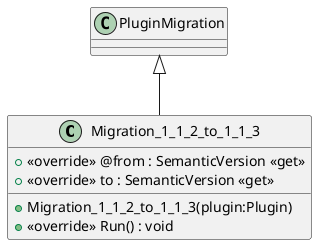 @startuml
class Migration_1_1_2_to_1_1_3 {
    + Migration_1_1_2_to_1_1_3(plugin:Plugin)
    + <<override>> @from : SemanticVersion <<get>>
    + <<override>> to : SemanticVersion <<get>>
    + <<override>> Run() : void
}
PluginMigration <|-- Migration_1_1_2_to_1_1_3
@enduml
